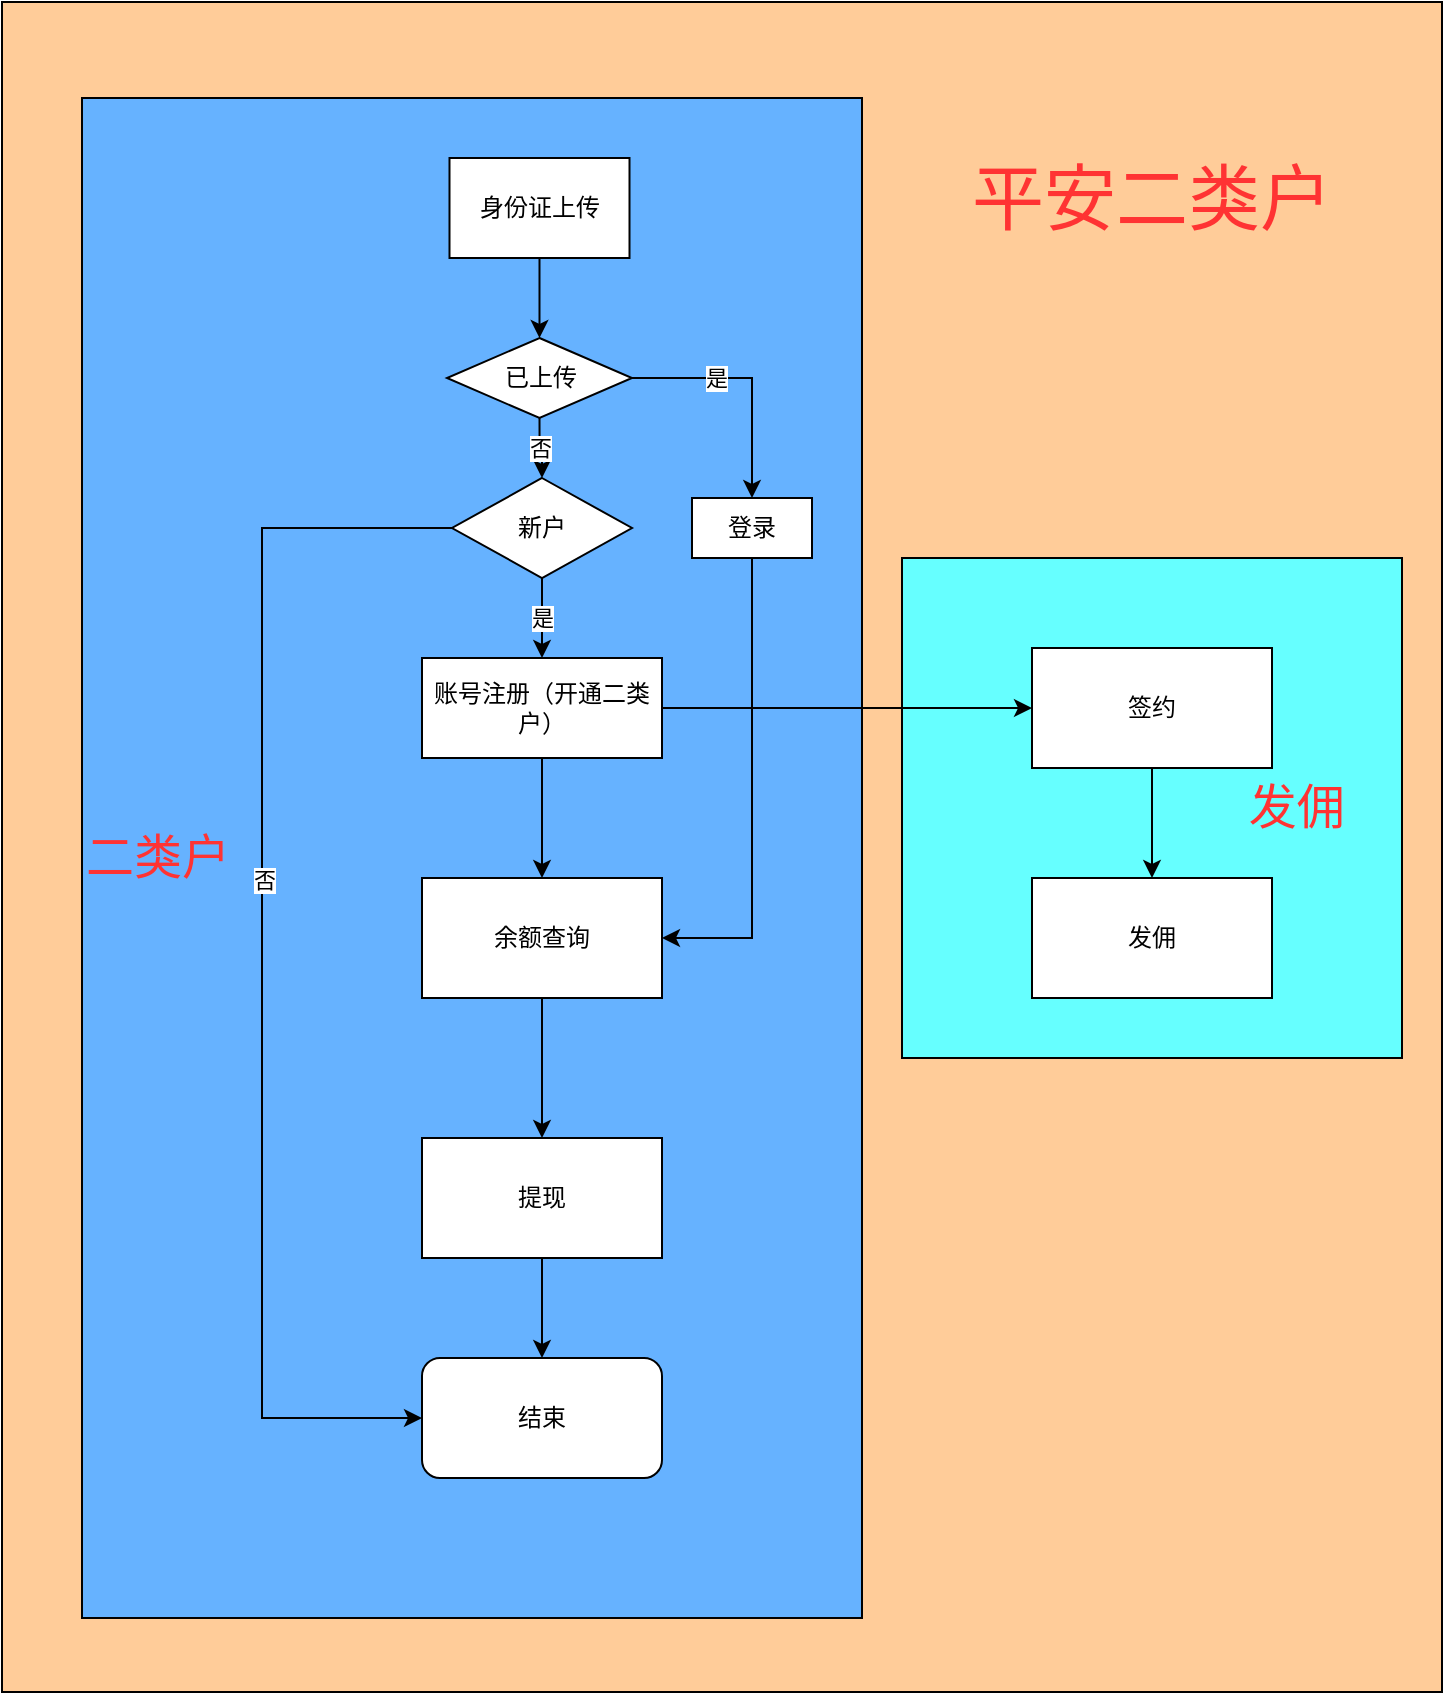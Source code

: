 <mxfile version="16.5.6" type="github">
  <diagram id="ECkrB1jMdO-9J8o60q_2" name="第 1 页">
    <mxGraphModel dx="1673" dy="896" grid="1" gridSize="10" guides="1" tooltips="1" connect="1" arrows="1" fold="1" page="1" pageScale="1" pageWidth="827" pageHeight="1169" math="0" shadow="0">
      <root>
        <mxCell id="0" />
        <mxCell id="1" parent="0" />
        <mxCell id="h-Xt1tI1-LUMdmjLfkKE-1" value="&lt;div&gt;&lt;br&gt;&lt;/div&gt;" style="rounded=0;whiteSpace=wrap;html=1;fontColor=#FF3333;align=left;fillColor=#FFCC99;" parent="1" vertex="1">
          <mxGeometry x="70" y="162" width="720" height="845" as="geometry" />
        </mxCell>
        <mxCell id="h-Xt1tI1-LUMdmjLfkKE-2" value="&lt;font style=&quot;font-size: 24px&quot;&gt;二类户&lt;/font&gt;" style="rounded=0;whiteSpace=wrap;html=1;fontColor=#FF3333;align=left;fillColor=#66B2FF;" parent="1" vertex="1">
          <mxGeometry x="110" y="210" width="390" height="760" as="geometry" />
        </mxCell>
        <mxCell id="h-Xt1tI1-LUMdmjLfkKE-3" value="&lt;font style=&quot;font-size: 24px&quot;&gt;发佣&amp;nbsp; &amp;nbsp;&amp;nbsp;&lt;/font&gt;" style="rounded=0;whiteSpace=wrap;html=1;fillColor=#66FFFF;align=right;fontColor=#FF3333;" parent="1" vertex="1">
          <mxGeometry x="520" y="440" width="250" height="250" as="geometry" />
        </mxCell>
        <mxCell id="h-Xt1tI1-LUMdmjLfkKE-4" value="" style="edgeStyle=orthogonalEdgeStyle;rounded=0;orthogonalLoop=1;jettySize=auto;html=1;entryX=0.5;entryY=0;entryDx=0;entryDy=0;" parent="1" source="h-Xt1tI1-LUMdmjLfkKE-5" edge="1" target="PTR1udxUZSkDVxZLzC3a-2">
          <mxGeometry relative="1" as="geometry">
            <mxPoint x="340" y="370" as="targetPoint" />
          </mxGeometry>
        </mxCell>
        <mxCell id="h-Xt1tI1-LUMdmjLfkKE-5" value="身份证上传" style="rounded=0;whiteSpace=wrap;html=1;" parent="1" vertex="1">
          <mxGeometry x="293.75" y="240" width="90" height="50" as="geometry" />
        </mxCell>
        <mxCell id="h-Xt1tI1-LUMdmjLfkKE-6" value="" style="edgeStyle=orthogonalEdgeStyle;rounded=0;orthogonalLoop=1;jettySize=auto;html=1;" parent="1" source="h-Xt1tI1-LUMdmjLfkKE-8" target="h-Xt1tI1-LUMdmjLfkKE-10" edge="1">
          <mxGeometry relative="1" as="geometry" />
        </mxCell>
        <mxCell id="h-Xt1tI1-LUMdmjLfkKE-7" style="edgeStyle=orthogonalEdgeStyle;rounded=0;orthogonalLoop=1;jettySize=auto;html=1;" parent="1" source="h-Xt1tI1-LUMdmjLfkKE-8" edge="1" target="h-Xt1tI1-LUMdmjLfkKE-19">
          <mxGeometry relative="1" as="geometry">
            <mxPoint x="480" y="515" as="targetPoint" />
          </mxGeometry>
        </mxCell>
        <mxCell id="h-Xt1tI1-LUMdmjLfkKE-8" value="账号注册（开通二类户）" style="whiteSpace=wrap;html=1;rounded=0;" parent="1" vertex="1">
          <mxGeometry x="280" y="490" width="120" height="50" as="geometry" />
        </mxCell>
        <mxCell id="h-Xt1tI1-LUMdmjLfkKE-9" value="" style="edgeStyle=orthogonalEdgeStyle;rounded=0;orthogonalLoop=1;jettySize=auto;html=1;" parent="1" source="h-Xt1tI1-LUMdmjLfkKE-10" target="h-Xt1tI1-LUMdmjLfkKE-12" edge="1">
          <mxGeometry relative="1" as="geometry" />
        </mxCell>
        <mxCell id="h-Xt1tI1-LUMdmjLfkKE-10" value="余额查询" style="whiteSpace=wrap;html=1;rounded=0;" parent="1" vertex="1">
          <mxGeometry x="280" y="600" width="120" height="60" as="geometry" />
        </mxCell>
        <mxCell id="h-Xt1tI1-LUMdmjLfkKE-11" value="" style="edgeStyle=orthogonalEdgeStyle;rounded=0;orthogonalLoop=1;jettySize=auto;html=1;" parent="1" source="h-Xt1tI1-LUMdmjLfkKE-12" target="h-Xt1tI1-LUMdmjLfkKE-17" edge="1">
          <mxGeometry relative="1" as="geometry" />
        </mxCell>
        <mxCell id="h-Xt1tI1-LUMdmjLfkKE-12" value="提现" style="whiteSpace=wrap;html=1;rounded=0;" parent="1" vertex="1">
          <mxGeometry x="280" y="730" width="120" height="60" as="geometry" />
        </mxCell>
        <mxCell id="h-Xt1tI1-LUMdmjLfkKE-13" value="是" style="edgeStyle=orthogonalEdgeStyle;rounded=0;orthogonalLoop=1;jettySize=auto;html=1;" parent="1" source="h-Xt1tI1-LUMdmjLfkKE-16" target="h-Xt1tI1-LUMdmjLfkKE-8" edge="1">
          <mxGeometry relative="1" as="geometry">
            <Array as="points">
              <mxPoint x="340" y="450" />
              <mxPoint x="340" y="450" />
            </Array>
          </mxGeometry>
        </mxCell>
        <mxCell id="h-Xt1tI1-LUMdmjLfkKE-14" style="edgeStyle=orthogonalEdgeStyle;rounded=0;orthogonalLoop=1;jettySize=auto;html=1;exitX=0;exitY=0.5;exitDx=0;exitDy=0;entryX=0;entryY=0.5;entryDx=0;entryDy=0;" parent="1" source="h-Xt1tI1-LUMdmjLfkKE-16" target="h-Xt1tI1-LUMdmjLfkKE-17" edge="1">
          <mxGeometry relative="1" as="geometry">
            <Array as="points">
              <mxPoint x="200" y="425" />
              <mxPoint x="200" y="870" />
            </Array>
          </mxGeometry>
        </mxCell>
        <mxCell id="h-Xt1tI1-LUMdmjLfkKE-15" value="否" style="edgeLabel;html=1;align=center;verticalAlign=middle;resizable=0;points=[];" parent="h-Xt1tI1-LUMdmjLfkKE-14" vertex="1" connectable="0">
          <mxGeometry x="-0.126" y="1" relative="1" as="geometry">
            <mxPoint as="offset" />
          </mxGeometry>
        </mxCell>
        <mxCell id="h-Xt1tI1-LUMdmjLfkKE-16" value="新户" style="rhombus;whiteSpace=wrap;html=1;" parent="1" vertex="1">
          <mxGeometry x="295" y="400" width="90" height="50" as="geometry" />
        </mxCell>
        <mxCell id="h-Xt1tI1-LUMdmjLfkKE-17" value="结束" style="rounded=1;whiteSpace=wrap;html=1;" parent="1" vertex="1">
          <mxGeometry x="280" y="840" width="120" height="60" as="geometry" />
        </mxCell>
        <mxCell id="h-Xt1tI1-LUMdmjLfkKE-18" value="" style="edgeStyle=orthogonalEdgeStyle;rounded=0;orthogonalLoop=1;jettySize=auto;html=1;" parent="1" source="h-Xt1tI1-LUMdmjLfkKE-19" target="h-Xt1tI1-LUMdmjLfkKE-20" edge="1">
          <mxGeometry relative="1" as="geometry" />
        </mxCell>
        <mxCell id="h-Xt1tI1-LUMdmjLfkKE-19" value="签约" style="rounded=0;whiteSpace=wrap;html=1;" parent="1" vertex="1">
          <mxGeometry x="585" y="485" width="120" height="60" as="geometry" />
        </mxCell>
        <mxCell id="h-Xt1tI1-LUMdmjLfkKE-20" value="发佣" style="whiteSpace=wrap;html=1;rounded=0;" parent="1" vertex="1">
          <mxGeometry x="585" y="600" width="120" height="60" as="geometry" />
        </mxCell>
        <mxCell id="h-Xt1tI1-LUMdmjLfkKE-21" value="&lt;font style=&quot;font-size: 36px&quot;&gt;平安二类户&lt;/font&gt;" style="text;html=1;strokeColor=none;fillColor=none;align=center;verticalAlign=middle;whiteSpace=wrap;rounded=0;fontColor=#FF3333;" parent="1" vertex="1">
          <mxGeometry x="545" y="230" width="200" height="60" as="geometry" />
        </mxCell>
        <mxCell id="PTR1udxUZSkDVxZLzC3a-5" style="edgeStyle=orthogonalEdgeStyle;rounded=0;orthogonalLoop=1;jettySize=auto;html=1;exitX=1;exitY=0.5;exitDx=0;exitDy=0;entryX=0.5;entryY=0;entryDx=0;entryDy=0;" edge="1" parent="1" source="PTR1udxUZSkDVxZLzC3a-2" target="PTR1udxUZSkDVxZLzC3a-4">
          <mxGeometry relative="1" as="geometry" />
        </mxCell>
        <mxCell id="PTR1udxUZSkDVxZLzC3a-7" value="是" style="edgeLabel;html=1;align=center;verticalAlign=middle;resizable=0;points=[];" vertex="1" connectable="0" parent="PTR1udxUZSkDVxZLzC3a-5">
          <mxGeometry x="-0.297" relative="1" as="geometry">
            <mxPoint as="offset" />
          </mxGeometry>
        </mxCell>
        <mxCell id="PTR1udxUZSkDVxZLzC3a-8" value="否" style="edgeStyle=orthogonalEdgeStyle;rounded=0;orthogonalLoop=1;jettySize=auto;html=1;exitX=0.5;exitY=1;exitDx=0;exitDy=0;" edge="1" parent="1" source="PTR1udxUZSkDVxZLzC3a-2" target="h-Xt1tI1-LUMdmjLfkKE-16">
          <mxGeometry relative="1" as="geometry" />
        </mxCell>
        <mxCell id="PTR1udxUZSkDVxZLzC3a-2" value="已上传" style="rhombus;whiteSpace=wrap;html=1;" vertex="1" parent="1">
          <mxGeometry x="292.5" y="330" width="92.5" height="40" as="geometry" />
        </mxCell>
        <mxCell id="PTR1udxUZSkDVxZLzC3a-6" style="edgeStyle=orthogonalEdgeStyle;rounded=0;orthogonalLoop=1;jettySize=auto;html=1;exitX=0.5;exitY=1;exitDx=0;exitDy=0;entryX=1;entryY=0.5;entryDx=0;entryDy=0;" edge="1" parent="1" source="PTR1udxUZSkDVxZLzC3a-4" target="h-Xt1tI1-LUMdmjLfkKE-10">
          <mxGeometry relative="1" as="geometry" />
        </mxCell>
        <mxCell id="PTR1udxUZSkDVxZLzC3a-4" value="登录" style="rounded=0;whiteSpace=wrap;html=1;" vertex="1" parent="1">
          <mxGeometry x="415" y="410" width="60" height="30" as="geometry" />
        </mxCell>
      </root>
    </mxGraphModel>
  </diagram>
</mxfile>

